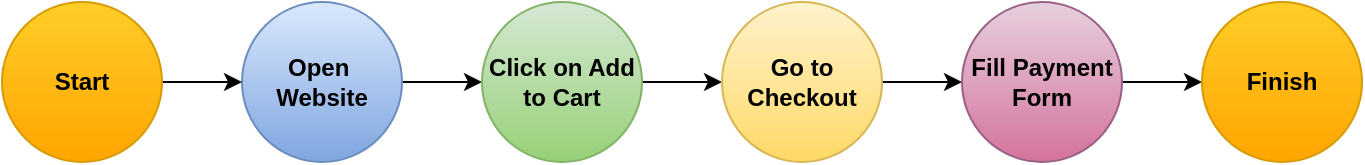 <mxfile version="26.0.16">
  <diagram name="Page-1" id="QAjHrmbpK49pw4u4Q07A">
    <mxGraphModel dx="1434" dy="780" grid="1" gridSize="10" guides="1" tooltips="1" connect="1" arrows="1" fold="1" page="1" pageScale="1" pageWidth="827" pageHeight="1169" math="0" shadow="0">
      <root>
        <mxCell id="0" />
        <mxCell id="1" parent="0" />
        <mxCell id="i6NySe_aq3tivdVzU8E7-10" value="" style="edgeStyle=orthogonalEdgeStyle;rounded=0;orthogonalLoop=1;jettySize=auto;html=1;fontStyle=1" edge="1" parent="1" source="i6NySe_aq3tivdVzU8E7-2" target="i6NySe_aq3tivdVzU8E7-3">
          <mxGeometry relative="1" as="geometry" />
        </mxCell>
        <mxCell id="i6NySe_aq3tivdVzU8E7-2" value="Open&amp;nbsp;&lt;div&gt;Website&lt;/div&gt;" style="ellipse;whiteSpace=wrap;html=1;aspect=fixed;fillColor=#dae8fc;gradientColor=#7ea6e0;strokeColor=#6c8ebf;fontStyle=1" vertex="1" parent="1">
          <mxGeometry x="180" y="720" width="80" height="80" as="geometry" />
        </mxCell>
        <mxCell id="i6NySe_aq3tivdVzU8E7-11" value="" style="edgeStyle=orthogonalEdgeStyle;rounded=0;orthogonalLoop=1;jettySize=auto;html=1;fontStyle=1" edge="1" parent="1" source="i6NySe_aq3tivdVzU8E7-3" target="i6NySe_aq3tivdVzU8E7-5">
          <mxGeometry relative="1" as="geometry" />
        </mxCell>
        <mxCell id="i6NySe_aq3tivdVzU8E7-3" value="Click on Add to Cart" style="ellipse;whiteSpace=wrap;html=1;aspect=fixed;fillColor=#d5e8d4;gradientColor=#97d077;strokeColor=#82b366;fontStyle=1" vertex="1" parent="1">
          <mxGeometry x="300" y="720" width="80" height="80" as="geometry" />
        </mxCell>
        <mxCell id="i6NySe_aq3tivdVzU8E7-12" value="" style="edgeStyle=orthogonalEdgeStyle;rounded=0;orthogonalLoop=1;jettySize=auto;html=1;fontStyle=1" edge="1" parent="1" source="i6NySe_aq3tivdVzU8E7-5" target="i6NySe_aq3tivdVzU8E7-6">
          <mxGeometry relative="1" as="geometry" />
        </mxCell>
        <mxCell id="i6NySe_aq3tivdVzU8E7-5" value="Go to Checkout" style="ellipse;whiteSpace=wrap;html=1;aspect=fixed;fillColor=#fff2cc;gradientColor=#ffd966;strokeColor=#d6b656;fontStyle=1" vertex="1" parent="1">
          <mxGeometry x="420" y="720" width="80" height="80" as="geometry" />
        </mxCell>
        <mxCell id="i6NySe_aq3tivdVzU8E7-13" value="" style="edgeStyle=orthogonalEdgeStyle;rounded=0;orthogonalLoop=1;jettySize=auto;html=1;fontStyle=1" edge="1" parent="1" source="i6NySe_aq3tivdVzU8E7-6" target="i6NySe_aq3tivdVzU8E7-8">
          <mxGeometry relative="1" as="geometry" />
        </mxCell>
        <mxCell id="i6NySe_aq3tivdVzU8E7-6" value="Fill Payment Form" style="ellipse;whiteSpace=wrap;html=1;aspect=fixed;fillColor=#e6d0de;gradientColor=#d5739d;strokeColor=#996185;fontStyle=1" vertex="1" parent="1">
          <mxGeometry x="540" y="720" width="80" height="80" as="geometry" />
        </mxCell>
        <mxCell id="i6NySe_aq3tivdVzU8E7-9" value="" style="edgeStyle=orthogonalEdgeStyle;rounded=0;orthogonalLoop=1;jettySize=auto;html=1;fontStyle=1" edge="1" parent="1" source="i6NySe_aq3tivdVzU8E7-7" target="i6NySe_aq3tivdVzU8E7-2">
          <mxGeometry relative="1" as="geometry" />
        </mxCell>
        <mxCell id="i6NySe_aq3tivdVzU8E7-7" value="Start" style="ellipse;whiteSpace=wrap;html=1;aspect=fixed;fillColor=#ffcd28;gradientColor=#ffa500;strokeColor=#d79b00;fontStyle=1" vertex="1" parent="1">
          <mxGeometry x="60" y="720" width="80" height="80" as="geometry" />
        </mxCell>
        <mxCell id="i6NySe_aq3tivdVzU8E7-8" value="Finish" style="ellipse;whiteSpace=wrap;html=1;aspect=fixed;fillColor=#ffcd28;gradientColor=#ffa500;strokeColor=#d79b00;fontStyle=1" vertex="1" parent="1">
          <mxGeometry x="660" y="720" width="80" height="80" as="geometry" />
        </mxCell>
      </root>
    </mxGraphModel>
  </diagram>
</mxfile>
